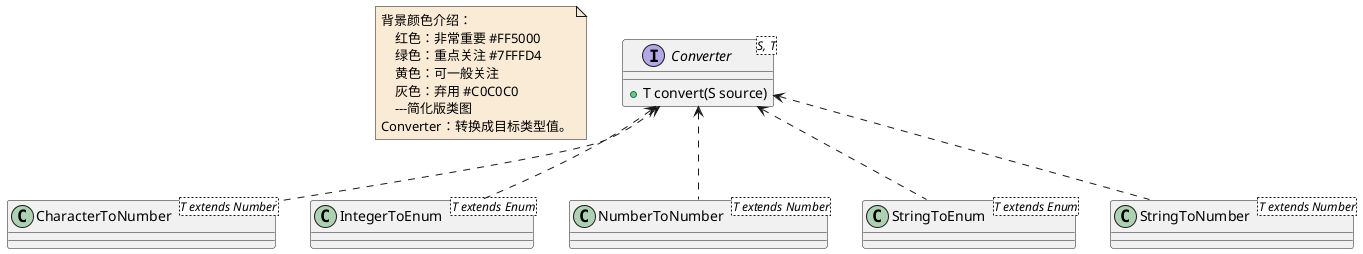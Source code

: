 @startuml

note  as N1 #FAEBD7
    背景颜色介绍：
        红色：非常重要 #FF5000
        绿色：重点关注 #7FFFD4
        黄色：可一般关注
        灰色：弃用 #C0C0C0
        ---简化版类图
    Converter：转换成目标类型值。
end note


interface Converter<S, T>
Converter : +T convert(S source)
class CharacterToNumber<T extends Number>
class IntegerToEnum<T extends Enum>
class NumberToNumber<T extends Number>
class StringToEnum<T extends Enum>
class StringToNumber<T extends Number>



Converter <.. CharacterToNumber
Converter <.. IntegerToEnum
Converter <.. NumberToNumber
Converter <.. StringToEnum
Converter <.. StringToNumber

@enduml